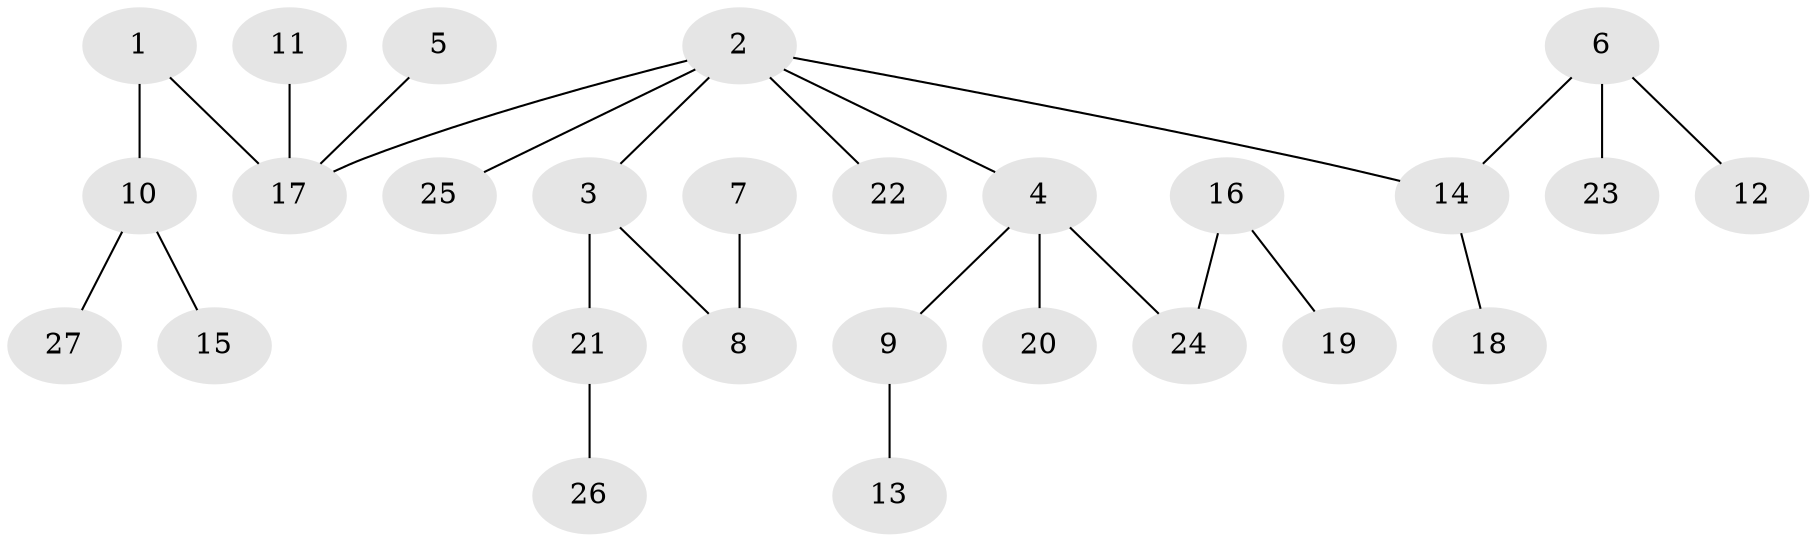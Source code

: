 // original degree distribution, {4: 0.09433962264150944, 5: 0.03773584905660377, 2: 0.22641509433962265, 1: 0.49056603773584906, 3: 0.1509433962264151}
// Generated by graph-tools (version 1.1) at 2025/26/03/09/25 03:26:33]
// undirected, 27 vertices, 26 edges
graph export_dot {
graph [start="1"]
  node [color=gray90,style=filled];
  1;
  2;
  3;
  4;
  5;
  6;
  7;
  8;
  9;
  10;
  11;
  12;
  13;
  14;
  15;
  16;
  17;
  18;
  19;
  20;
  21;
  22;
  23;
  24;
  25;
  26;
  27;
  1 -- 10 [weight=1.0];
  1 -- 17 [weight=1.0];
  2 -- 3 [weight=1.0];
  2 -- 4 [weight=1.0];
  2 -- 14 [weight=1.0];
  2 -- 17 [weight=1.0];
  2 -- 22 [weight=1.0];
  2 -- 25 [weight=1.0];
  3 -- 8 [weight=1.0];
  3 -- 21 [weight=1.0];
  4 -- 9 [weight=1.0];
  4 -- 20 [weight=1.0];
  4 -- 24 [weight=1.0];
  5 -- 17 [weight=1.0];
  6 -- 12 [weight=1.0];
  6 -- 14 [weight=1.0];
  6 -- 23 [weight=1.0];
  7 -- 8 [weight=1.0];
  9 -- 13 [weight=1.0];
  10 -- 15 [weight=1.0];
  10 -- 27 [weight=1.0];
  11 -- 17 [weight=1.0];
  14 -- 18 [weight=1.0];
  16 -- 19 [weight=1.0];
  16 -- 24 [weight=1.0];
  21 -- 26 [weight=1.0];
}
